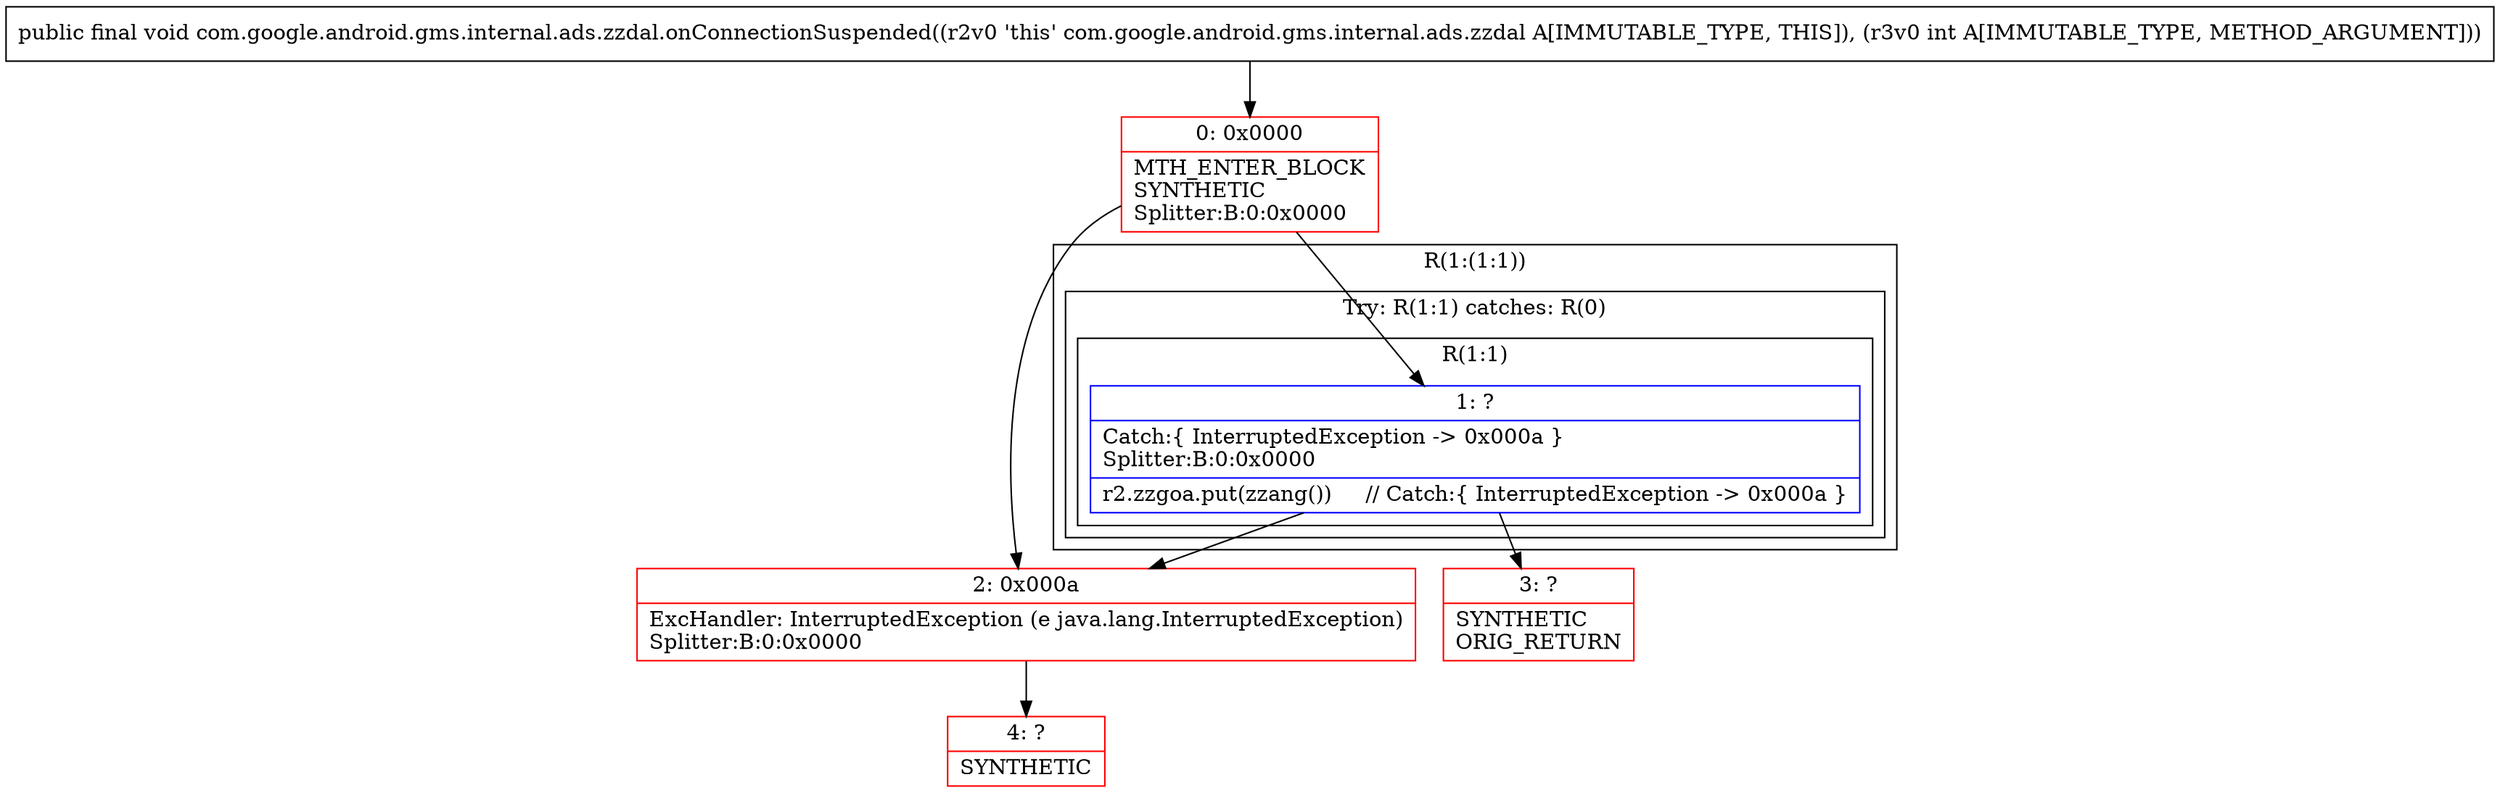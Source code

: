 digraph "CFG forcom.google.android.gms.internal.ads.zzdal.onConnectionSuspended(I)V" {
subgraph cluster_Region_1889060190 {
label = "R(1:(1:1))";
node [shape=record,color=blue];
subgraph cluster_TryCatchRegion_734466116 {
label = "Try: R(1:1) catches: R(0)";
node [shape=record,color=blue];
subgraph cluster_Region_1401626086 {
label = "R(1:1)";
node [shape=record,color=blue];
Node_1 [shape=record,label="{1\:\ ?|Catch:\{ InterruptedException \-\> 0x000a \}\lSplitter:B:0:0x0000\l|r2.zzgoa.put(zzang())     \/\/ Catch:\{ InterruptedException \-\> 0x000a \}\l}"];
}
subgraph cluster_Region_613747133 {
label = "R(0) | ExcHandler: InterruptedException (e java.lang.InterruptedException)\l";
node [shape=record,color=blue];
}
}
}
subgraph cluster_Region_613747133 {
label = "R(0) | ExcHandler: InterruptedException (e java.lang.InterruptedException)\l";
node [shape=record,color=blue];
}
Node_0 [shape=record,color=red,label="{0\:\ 0x0000|MTH_ENTER_BLOCK\lSYNTHETIC\lSplitter:B:0:0x0000\l}"];
Node_2 [shape=record,color=red,label="{2\:\ 0x000a|ExcHandler: InterruptedException (e java.lang.InterruptedException)\lSplitter:B:0:0x0000\l}"];
Node_3 [shape=record,color=red,label="{3\:\ ?|SYNTHETIC\lORIG_RETURN\l}"];
Node_4 [shape=record,color=red,label="{4\:\ ?|SYNTHETIC\l}"];
MethodNode[shape=record,label="{public final void com.google.android.gms.internal.ads.zzdal.onConnectionSuspended((r2v0 'this' com.google.android.gms.internal.ads.zzdal A[IMMUTABLE_TYPE, THIS]), (r3v0 int A[IMMUTABLE_TYPE, METHOD_ARGUMENT])) }"];
MethodNode -> Node_0;
Node_1 -> Node_2;
Node_1 -> Node_3;
Node_0 -> Node_1;
Node_0 -> Node_2;
Node_2 -> Node_4;
}

